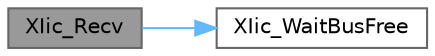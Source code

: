 digraph "XIic_Recv"
{
 // LATEX_PDF_SIZE
  bgcolor="transparent";
  edge [fontname=Helvetica,fontsize=10,labelfontname=Helvetica,labelfontsize=10];
  node [fontname=Helvetica,fontsize=10,shape=box,height=0.2,width=0.4];
  rankdir="LR";
  Node1 [id="Node000001",label="XIic_Recv",height=0.2,width=0.4,color="gray40", fillcolor="grey60", style="filled", fontcolor="black",tooltip=" "];
  Node1 -> Node2 [id="edge1_Node000001_Node000002",color="steelblue1",style="solid",tooltip=" "];
  Node2 [id="Node000002",label="XIic_WaitBusFree",height=0.2,width=0.4,color="grey40", fillcolor="white", style="filled",URL="$empty-library_2xiic__l_8c.html#a90f3806cf4817250596f6f68f2c066a3",tooltip=" "];
}
